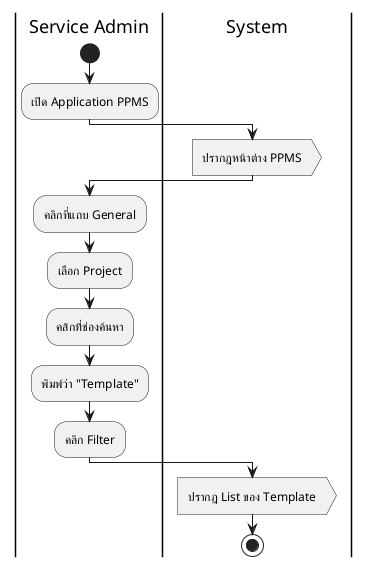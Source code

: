 @startuml
|Service Admin|
start
:เปิด Application PPMS;
|System|
:ปรากฎหน้าต่าง PPMS>
|Service Admin|
:คลิกที่แถบ General;
:เลือก Project;
:คลิกที่ช่องค้นหา;
:พิมพ์ว่า "Template";
:คลิก Filter;
|System|
:ปรากฎ List ของ Template>
stop
@enduml